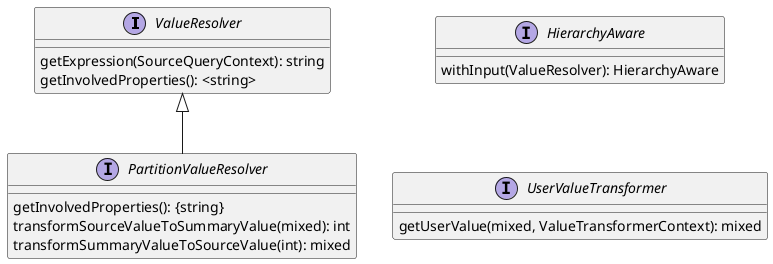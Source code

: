 @startuml

interface ValueResolver {
    getExpression(SourceQueryContext): string
    getInvolvedProperties(): <string>
}

interface PartitionValueResolver extends ValueResolver {
    getInvolvedProperties(): {string}
    transformSourceValueToSummaryValue(mixed): int
    transformSummaryValueToSourceValue(int): mixed
}

together {
    interface HierarchyAware {
        withInput(ValueResolver): HierarchyAware
    }

    interface UserValueTransformer {
        getUserValue(mixed, ValueTransformerContext): mixed
    }

    HierarchyAware -[hidden]- UserValueTransformer
}

@enduml
